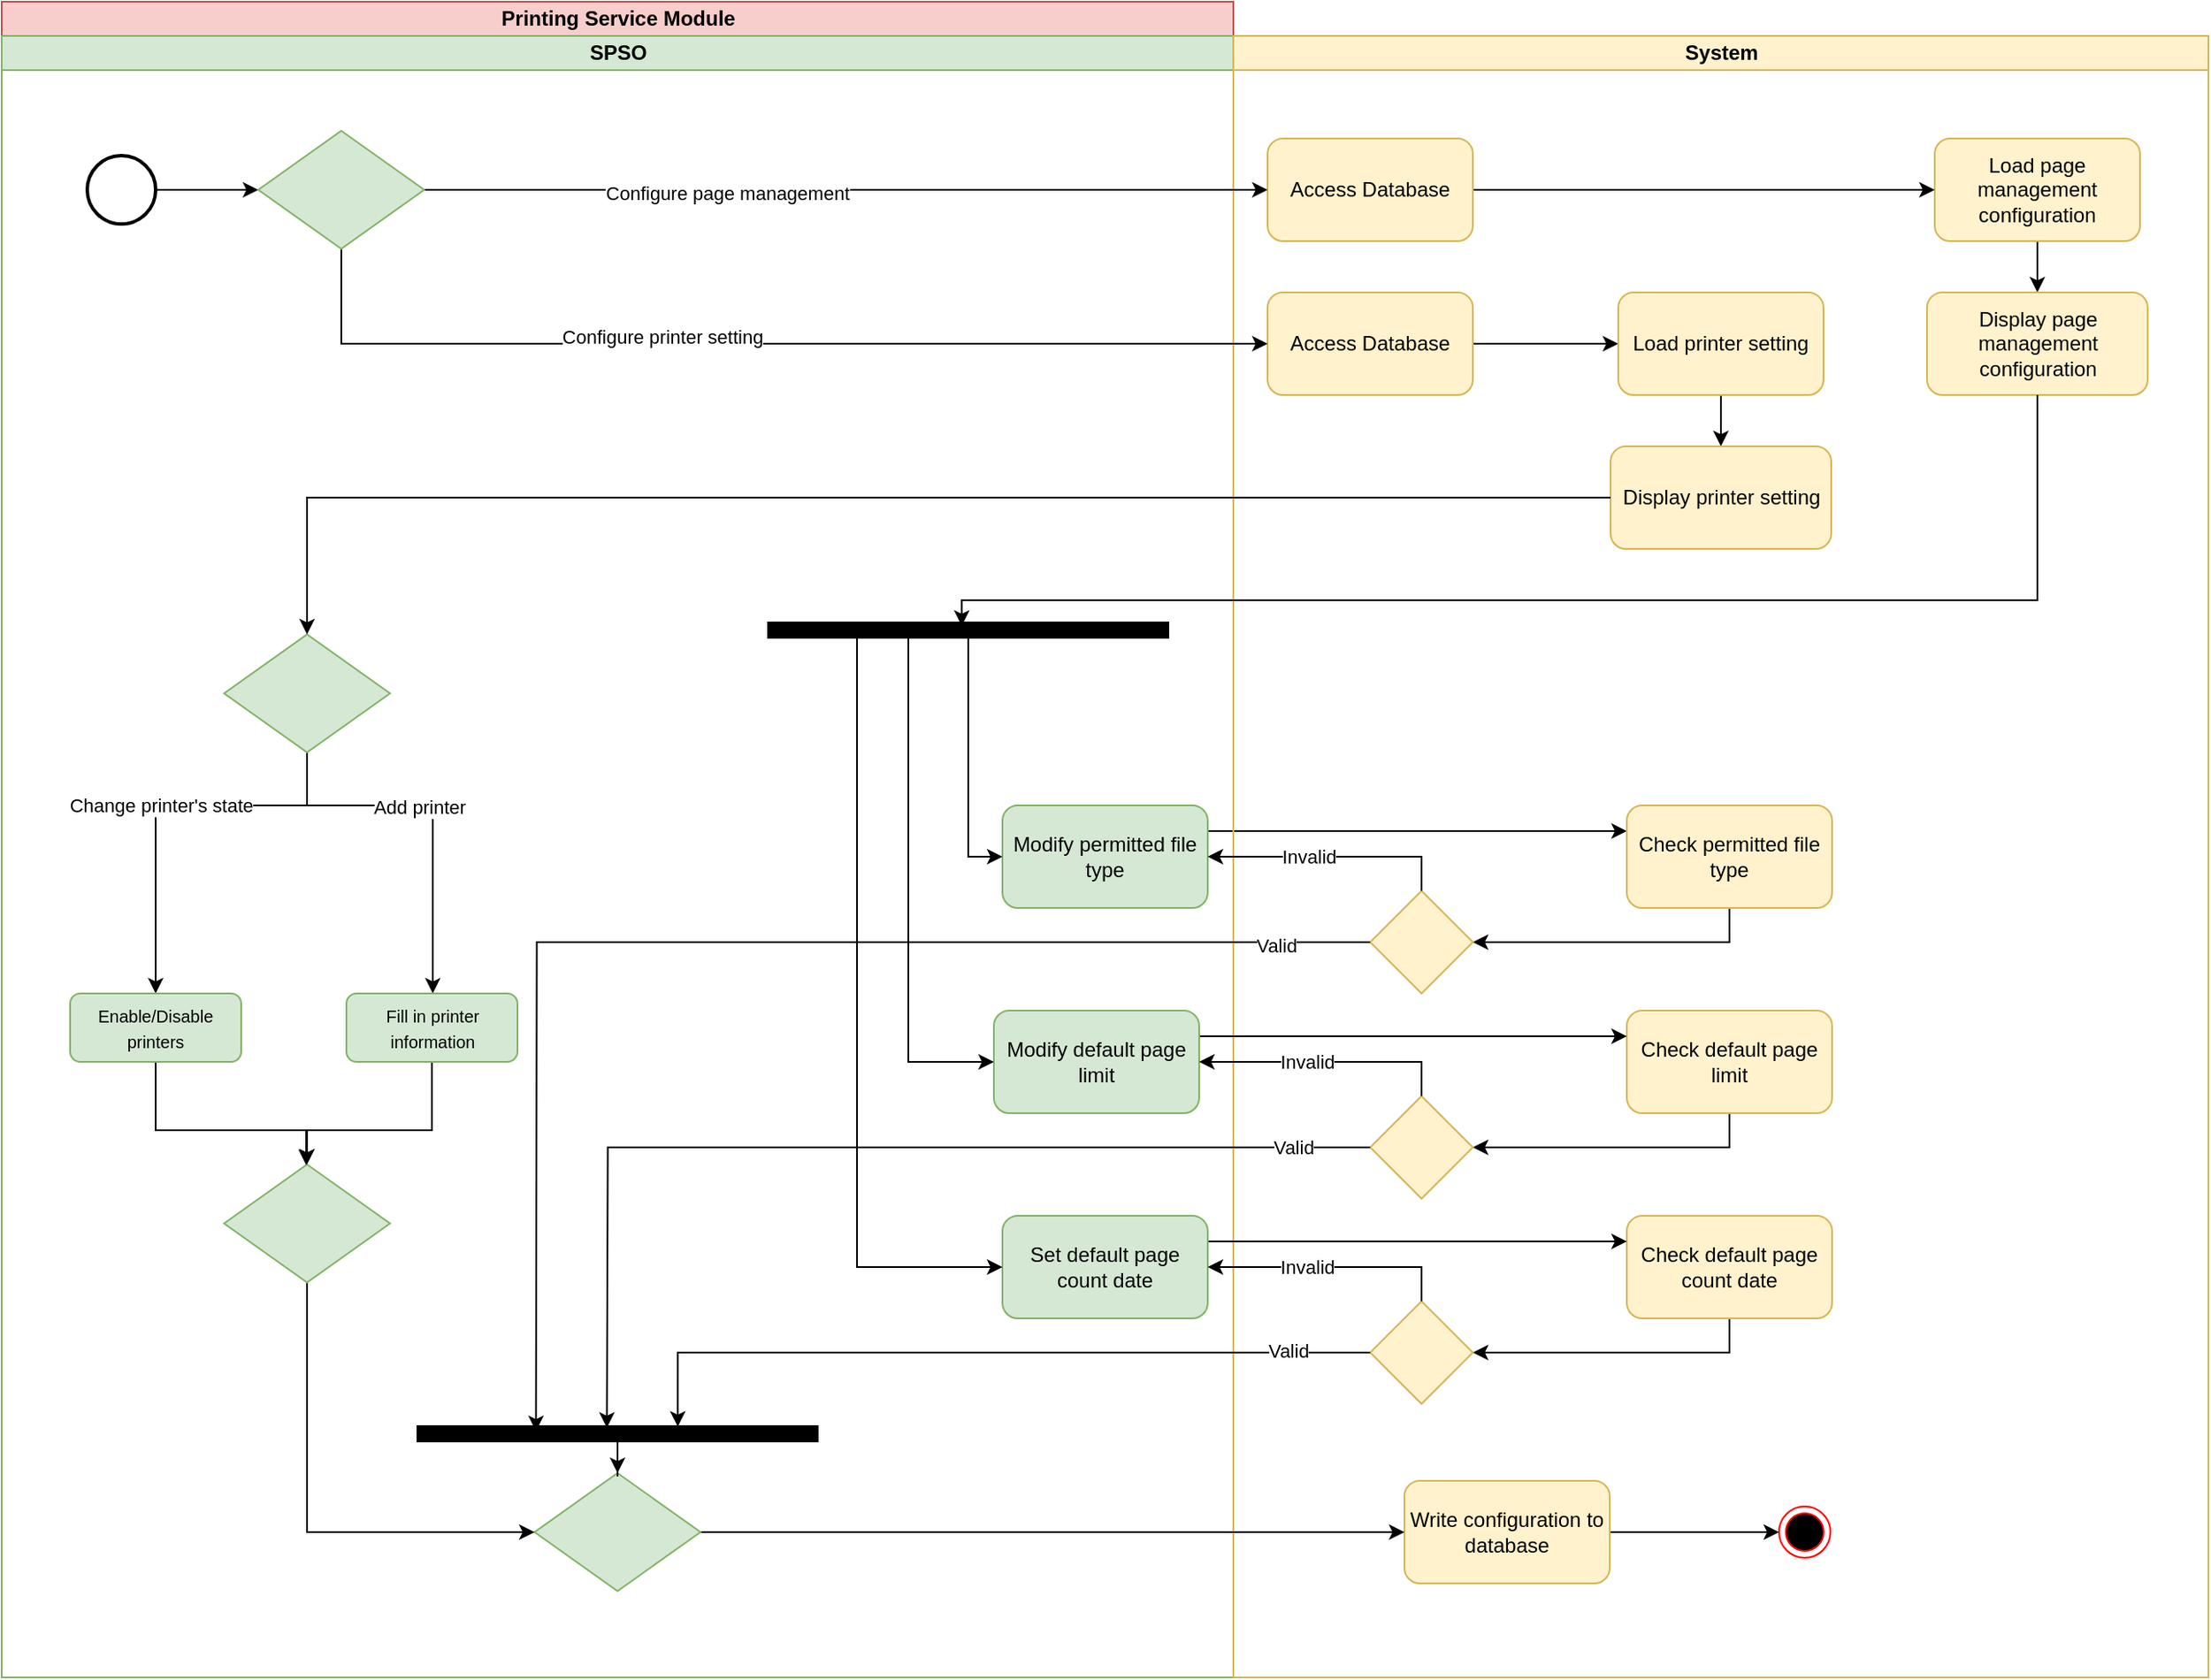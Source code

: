 <mxfile version="24.8.0">
  <diagram name="Trang-1" id="qYdHDgdT7YIJzH2iPkmO">
    <mxGraphModel grid="1" page="1" gridSize="10" guides="1" tooltips="1" connect="1" arrows="1" fold="1" pageScale="1" pageWidth="1169" pageHeight="1654" math="0" shadow="0">
      <root>
        <mxCell id="0" />
        <mxCell id="1" parent="0" />
        <mxCell id="Clpd8b-wndbgz31sYOKd-1" value="Printing Service Module" style="swimlane;childLayout=stackLayout;resizeParent=1;resizeParentMax=0;startSize=20;html=1;fillColor=#f8cecc;strokeColor=#b85450;movable=1;resizable=1;rotatable=1;deletable=1;editable=1;locked=0;connectable=1;" vertex="1" parent="1">
          <mxGeometry x="100" y="30" width="720" height="980" as="geometry" />
        </mxCell>
        <mxCell id="Clpd8b-wndbgz31sYOKd-2" value="SPSO" style="swimlane;startSize=20;html=1;fillColor=#d5e8d4;strokeColor=#82b366;" vertex="1" parent="Clpd8b-wndbgz31sYOKd-1">
          <mxGeometry y="20" width="720" height="960" as="geometry" />
        </mxCell>
        <mxCell id="RfpI-uVsLAy9JcA09GYh-4" style="edgeStyle=orthogonalEdgeStyle;rounded=0;orthogonalLoop=1;jettySize=auto;html=1;exitX=1;exitY=0.5;exitDx=0;exitDy=0;exitPerimeter=0;entryX=0;entryY=0.5;entryDx=0;entryDy=0;" edge="1" parent="Clpd8b-wndbgz31sYOKd-2" source="Clpd8b-wndbgz31sYOKd-9" target="RfpI-uVsLAy9JcA09GYh-2">
          <mxGeometry relative="1" as="geometry" />
        </mxCell>
        <mxCell id="Clpd8b-wndbgz31sYOKd-9" value="" style="strokeWidth=2;html=1;shape=mxgraph.flowchart.start_2;whiteSpace=wrap;" vertex="1" parent="Clpd8b-wndbgz31sYOKd-2">
          <mxGeometry x="50" y="70" width="40" height="40" as="geometry" />
        </mxCell>
        <mxCell id="HjXbo_scG7M9dPh9WjVH-2" style="edgeStyle=orthogonalEdgeStyle;rounded=0;orthogonalLoop=1;jettySize=auto;html=1;exitX=1;exitY=0.25;exitDx=0;exitDy=0;entryX=0;entryY=0.25;entryDx=0;entryDy=0;" edge="1" parent="Clpd8b-wndbgz31sYOKd-2" source="Clpd8b-wndbgz31sYOKd-20" target="Clpd8b-wndbgz31sYOKd-25">
          <mxGeometry relative="1" as="geometry" />
        </mxCell>
        <mxCell id="Clpd8b-wndbgz31sYOKd-20" value="Modify permitted file type" style="rounded=1;whiteSpace=wrap;html=1;fillColor=#d5e8d4;strokeColor=#82b366;" vertex="1" parent="Clpd8b-wndbgz31sYOKd-2">
          <mxGeometry x="585" y="450" width="120" height="60" as="geometry" />
        </mxCell>
        <mxCell id="wStZOU_0-VLJ0yjNXZzK-43" style="edgeStyle=orthogonalEdgeStyle;rounded=0;orthogonalLoop=1;jettySize=auto;html=1;entryX=0;entryY=0.5;entryDx=0;entryDy=0;" edge="1" parent="Clpd8b-wndbgz31sYOKd-2" source="wStZOU_0-VLJ0yjNXZzK-39" target="Clpd8b-wndbgz31sYOKd-20">
          <mxGeometry relative="1" as="geometry" />
        </mxCell>
        <mxCell id="wStZOU_0-VLJ0yjNXZzK-39" value="" style="html=1;points=[];perimeter=orthogonalPerimeter;fillColor=#000000;strokeColor=none;rotation=90;" vertex="1" parent="Clpd8b-wndbgz31sYOKd-2">
          <mxGeometry x="560" y="230" width="10" height="235" as="geometry" />
        </mxCell>
        <mxCell id="Clpd8b-wndbgz31sYOKd-3" value="System" style="swimlane;startSize=20;html=1;fillColor=#fff2cc;strokeColor=#d6b656;movable=1;resizable=1;rotatable=1;deletable=1;editable=1;locked=0;connectable=1;" vertex="1" parent="Clpd8b-wndbgz31sYOKd-2">
          <mxGeometry x="720" width="570" height="960" as="geometry" />
        </mxCell>
        <mxCell id="HjXbo_scG7M9dPh9WjVH-4" style="edgeStyle=orthogonalEdgeStyle;rounded=0;orthogonalLoop=1;jettySize=auto;html=1;exitX=0.5;exitY=1;exitDx=0;exitDy=0;entryX=1;entryY=0.5;entryDx=0;entryDy=0;" edge="1" parent="Clpd8b-wndbgz31sYOKd-3" source="Clpd8b-wndbgz31sYOKd-25" target="Clpd8b-wndbgz31sYOKd-31">
          <mxGeometry relative="1" as="geometry" />
        </mxCell>
        <mxCell id="Clpd8b-wndbgz31sYOKd-25" value="Check permitted file type" style="whiteSpace=wrap;html=1;fillColor=#fff2cc;strokeColor=#d6b656;rounded=1;" vertex="1" parent="Clpd8b-wndbgz31sYOKd-3">
          <mxGeometry x="230" y="450" width="120" height="60" as="geometry" />
        </mxCell>
        <mxCell id="Clpd8b-wndbgz31sYOKd-31" value="" style="rhombus;whiteSpace=wrap;html=1;fillColor=#fff2cc;strokeColor=#d6b656;" vertex="1" parent="Clpd8b-wndbgz31sYOKd-3">
          <mxGeometry x="80" y="500" width="60" height="60" as="geometry" />
        </mxCell>
        <mxCell id="HjXbo_scG7M9dPh9WjVH-57" style="edgeStyle=orthogonalEdgeStyle;rounded=0;orthogonalLoop=1;jettySize=auto;html=1;exitX=0.5;exitY=1;exitDx=0;exitDy=0;entryX=1;entryY=0.5;entryDx=0;entryDy=0;" edge="1" parent="Clpd8b-wndbgz31sYOKd-3" source="Clpd8b-wndbgz31sYOKd-39" target="Clpd8b-wndbgz31sYOKd-41">
          <mxGeometry relative="1" as="geometry" />
        </mxCell>
        <mxCell id="Clpd8b-wndbgz31sYOKd-39" value="Check default page limit" style="whiteSpace=wrap;html=1;fillColor=#fff2cc;strokeColor=#d6b656;rounded=1;" vertex="1" parent="Clpd8b-wndbgz31sYOKd-3">
          <mxGeometry x="230" y="570" width="120" height="60" as="geometry" />
        </mxCell>
        <mxCell id="Clpd8b-wndbgz31sYOKd-41" value="" style="rhombus;whiteSpace=wrap;html=1;fillColor=#fff2cc;strokeColor=#d6b656;" vertex="1" parent="Clpd8b-wndbgz31sYOKd-3">
          <mxGeometry x="80" y="620" width="60" height="60" as="geometry" />
        </mxCell>
        <mxCell id="HjXbo_scG7M9dPh9WjVH-63" style="edgeStyle=orthogonalEdgeStyle;rounded=0;orthogonalLoop=1;jettySize=auto;html=1;exitX=0.5;exitY=1;exitDx=0;exitDy=0;entryX=1;entryY=0.5;entryDx=0;entryDy=0;" edge="1" parent="Clpd8b-wndbgz31sYOKd-3" source="Clpd8b-wndbgz31sYOKd-45" target="HjXbo_scG7M9dPh9WjVH-55">
          <mxGeometry relative="1" as="geometry" />
        </mxCell>
        <mxCell id="Clpd8b-wndbgz31sYOKd-45" value="Check default page count date" style="rounded=1;whiteSpace=wrap;html=1;fillColor=#fff2cc;strokeColor=#d6b656;" vertex="1" parent="Clpd8b-wndbgz31sYOKd-3">
          <mxGeometry x="230" y="690" width="120" height="60" as="geometry" />
        </mxCell>
        <mxCell id="Clpd8b-wndbgz31sYOKd-65" value="" style="ellipse;html=1;shape=endState;fillColor=#000000;strokeColor=#ff0000;" vertex="1" parent="Clpd8b-wndbgz31sYOKd-3">
          <mxGeometry x="319" y="860" width="30" height="30" as="geometry" />
        </mxCell>
        <mxCell id="RfpI-uVsLAy9JcA09GYh-13" style="edgeStyle=orthogonalEdgeStyle;rounded=0;orthogonalLoop=1;jettySize=auto;html=1;exitX=0.5;exitY=1;exitDx=0;exitDy=0;" edge="1" parent="Clpd8b-wndbgz31sYOKd-3" source="Clpd8b-wndbgz31sYOKd-14" target="Clpd8b-wndbgz31sYOKd-16">
          <mxGeometry relative="1" as="geometry" />
        </mxCell>
        <mxCell id="Clpd8b-wndbgz31sYOKd-14" value="Load page management configuration" style="whiteSpace=wrap;html=1;fillColor=#fff2cc;strokeColor=#d6b656;rounded=1;" vertex="1" parent="Clpd8b-wndbgz31sYOKd-3">
          <mxGeometry x="410" y="60" width="120" height="60" as="geometry" />
        </mxCell>
        <mxCell id="Clpd8b-wndbgz31sYOKd-16" value="Display page management configuration" style="whiteSpace=wrap;html=1;fillColor=#fff2cc;strokeColor=#d6b656;rounded=1;" vertex="1" parent="Clpd8b-wndbgz31sYOKd-3">
          <mxGeometry x="405.5" y="150" width="129" height="60" as="geometry" />
        </mxCell>
        <mxCell id="2sal9zcushASOZDxKXo7-2" style="edgeStyle=orthogonalEdgeStyle;rounded=0;orthogonalLoop=1;jettySize=auto;html=1;entryX=0;entryY=0.5;entryDx=0;entryDy=0;" edge="1" parent="Clpd8b-wndbgz31sYOKd-3" source="Clpd8b-wndbgz31sYOKd-12" target="Clpd8b-wndbgz31sYOKd-14">
          <mxGeometry relative="1" as="geometry" />
        </mxCell>
        <mxCell id="Clpd8b-wndbgz31sYOKd-12" value="Access Database" style="whiteSpace=wrap;html=1;fillColor=#fff2cc;strokeColor=#d6b656;rounded=1;" vertex="1" parent="Clpd8b-wndbgz31sYOKd-3">
          <mxGeometry x="20" y="60" width="120" height="60" as="geometry" />
        </mxCell>
        <mxCell id="IX7jkM5UVLHKdg1a1L74-8" style="edgeStyle=orthogonalEdgeStyle;rounded=0;orthogonalLoop=1;jettySize=auto;html=1;entryX=0;entryY=0.5;entryDx=0;entryDy=0;" edge="1" parent="Clpd8b-wndbgz31sYOKd-3" source="IX7jkM5UVLHKdg1a1L74-7" target="Clpd8b-wndbgz31sYOKd-65">
          <mxGeometry relative="1" as="geometry" />
        </mxCell>
        <mxCell id="IX7jkM5UVLHKdg1a1L74-7" value="Write configuration to database" style="rounded=1;whiteSpace=wrap;html=1;fillColor=#fff2cc;strokeColor=#d6b656;" vertex="1" parent="Clpd8b-wndbgz31sYOKd-3">
          <mxGeometry x="100" y="845" width="120" height="60" as="geometry" />
        </mxCell>
        <mxCell id="HjXbo_scG7M9dPh9WjVH-55" value="" style="rhombus;whiteSpace=wrap;html=1;fillColor=#fff2cc;strokeColor=#d6b656;" vertex="1" parent="Clpd8b-wndbgz31sYOKd-3">
          <mxGeometry x="80" y="740" width="60" height="60" as="geometry" />
        </mxCell>
        <mxCell id="RfpI-uVsLAy9JcA09GYh-16" style="edgeStyle=orthogonalEdgeStyle;rounded=0;orthogonalLoop=1;jettySize=auto;html=1;exitX=1;exitY=0.5;exitDx=0;exitDy=0;entryX=0;entryY=0.5;entryDx=0;entryDy=0;" edge="1" parent="Clpd8b-wndbgz31sYOKd-3" source="RfpI-uVsLAy9JcA09GYh-9" target="RfpI-uVsLAy9JcA09GYh-12">
          <mxGeometry relative="1" as="geometry" />
        </mxCell>
        <mxCell id="RfpI-uVsLAy9JcA09GYh-9" value="Access Database" style="whiteSpace=wrap;html=1;fillColor=#fff2cc;strokeColor=#d6b656;rounded=1;" vertex="1" parent="Clpd8b-wndbgz31sYOKd-3">
          <mxGeometry x="20" y="150" width="120" height="60" as="geometry" />
        </mxCell>
        <mxCell id="RfpI-uVsLAy9JcA09GYh-17" style="edgeStyle=orthogonalEdgeStyle;rounded=0;orthogonalLoop=1;jettySize=auto;html=1;exitX=0.5;exitY=1;exitDx=0;exitDy=0;entryX=0.5;entryY=0;entryDx=0;entryDy=0;" edge="1" parent="Clpd8b-wndbgz31sYOKd-3" source="RfpI-uVsLAy9JcA09GYh-12" target="RfpI-uVsLAy9JcA09GYh-15">
          <mxGeometry relative="1" as="geometry" />
        </mxCell>
        <mxCell id="RfpI-uVsLAy9JcA09GYh-12" value="Load printer setting" style="whiteSpace=wrap;html=1;fillColor=#fff2cc;strokeColor=#d6b656;rounded=1;" vertex="1" parent="Clpd8b-wndbgz31sYOKd-3">
          <mxGeometry x="225" y="150" width="120" height="60" as="geometry" />
        </mxCell>
        <mxCell id="RfpI-uVsLAy9JcA09GYh-15" value="Display printer setting" style="whiteSpace=wrap;html=1;fillColor=#fff2cc;strokeColor=#d6b656;rounded=1;" vertex="1" parent="Clpd8b-wndbgz31sYOKd-3">
          <mxGeometry x="220.5" y="240" width="129" height="60" as="geometry" />
        </mxCell>
        <mxCell id="HjXbo_scG7M9dPh9WjVH-6" style="edgeStyle=orthogonalEdgeStyle;rounded=0;orthogonalLoop=1;jettySize=auto;html=1;exitX=0.5;exitY=0;exitDx=0;exitDy=0;entryX=1;entryY=0.5;entryDx=0;entryDy=0;" edge="1" parent="Clpd8b-wndbgz31sYOKd-2" source="Clpd8b-wndbgz31sYOKd-31" target="Clpd8b-wndbgz31sYOKd-20">
          <mxGeometry relative="1" as="geometry" />
        </mxCell>
        <mxCell id="HjXbo_scG7M9dPh9WjVH-9" value="Invalid" style="edgeLabel;html=1;align=center;verticalAlign=middle;resizable=0;points=[];" connectable="0" vertex="1" parent="HjXbo_scG7M9dPh9WjVH-6">
          <mxGeometry x="0.184" y="4" relative="1" as="geometry">
            <mxPoint y="-4" as="offset" />
          </mxGeometry>
        </mxCell>
        <mxCell id="HjXbo_scG7M9dPh9WjVH-8" style="edgeStyle=orthogonalEdgeStyle;rounded=0;orthogonalLoop=1;jettySize=auto;html=1;exitX=0;exitY=0.5;exitDx=0;exitDy=0;entryX=0.1;entryY=0.574;entryDx=0;entryDy=0;entryPerimeter=0;" edge="1" parent="Clpd8b-wndbgz31sYOKd-2" source="Clpd8b-wndbgz31sYOKd-31">
          <mxGeometry relative="1" as="geometry">
            <mxPoint x="312.31" y="816" as="targetPoint" />
          </mxGeometry>
        </mxCell>
        <mxCell id="HjXbo_scG7M9dPh9WjVH-10" value="Valid" style="edgeLabel;html=1;align=center;verticalAlign=middle;resizable=0;points=[];" connectable="0" vertex="1" parent="HjXbo_scG7M9dPh9WjVH-8">
          <mxGeometry x="-0.858" y="2" relative="1" as="geometry">
            <mxPoint as="offset" />
          </mxGeometry>
        </mxCell>
        <mxCell id="HjXbo_scG7M9dPh9WjVH-59" style="edgeStyle=orthogonalEdgeStyle;rounded=0;orthogonalLoop=1;jettySize=auto;html=1;exitX=0;exitY=0.5;exitDx=0;exitDy=0;entryX=-0.1;entryY=0.5;entryDx=0;entryDy=0;entryPerimeter=0;" edge="1" parent="Clpd8b-wndbgz31sYOKd-2" source="Clpd8b-wndbgz31sYOKd-41">
          <mxGeometry relative="1" as="geometry">
            <mxPoint x="353.75" y="814.0" as="targetPoint" />
          </mxGeometry>
        </mxCell>
        <mxCell id="HjXbo_scG7M9dPh9WjVH-61" value="Valid" style="edgeLabel;html=1;align=center;verticalAlign=middle;resizable=0;points=[];" connectable="0" vertex="1" parent="HjXbo_scG7M9dPh9WjVH-59">
          <mxGeometry x="-0.852" relative="1" as="geometry">
            <mxPoint as="offset" />
          </mxGeometry>
        </mxCell>
        <mxCell id="HjXbo_scG7M9dPh9WjVH-65" style="edgeStyle=orthogonalEdgeStyle;rounded=0;orthogonalLoop=1;jettySize=auto;html=1;exitX=0;exitY=0.5;exitDx=0;exitDy=0;entryX=-0.167;entryY=0.426;entryDx=0;entryDy=0;entryPerimeter=0;" edge="1" parent="Clpd8b-wndbgz31sYOKd-2" source="HjXbo_scG7M9dPh9WjVH-55">
          <mxGeometry relative="1" as="geometry">
            <Array as="points">
              <mxPoint x="395" y="770" />
            </Array>
            <mxPoint x="395.19" y="813.33" as="targetPoint" />
          </mxGeometry>
        </mxCell>
        <mxCell id="HjXbo_scG7M9dPh9WjVH-67" value="Valid" style="edgeLabel;html=1;align=center;verticalAlign=middle;resizable=0;points=[];" connectable="0" vertex="1" parent="HjXbo_scG7M9dPh9WjVH-65">
          <mxGeometry x="-0.786" y="-1" relative="1" as="geometry">
            <mxPoint as="offset" />
          </mxGeometry>
        </mxCell>
        <mxCell id="1GAHwHwpAydCrdzmzBCX-9" style="edgeStyle=orthogonalEdgeStyle;rounded=0;orthogonalLoop=1;jettySize=auto;html=1;exitX=1;exitY=0.5;exitDx=0;exitDy=0;" edge="1" parent="Clpd8b-wndbgz31sYOKd-2" source="1GAHwHwpAydCrdzmzBCX-5" target="IX7jkM5UVLHKdg1a1L74-7">
          <mxGeometry relative="1" as="geometry" />
        </mxCell>
        <mxCell id="1GAHwHwpAydCrdzmzBCX-5" value="" style="rhombus;whiteSpace=wrap;html=1;strokeColor=#82b366;fillColor=#d5e8d4;" vertex="1" parent="Clpd8b-wndbgz31sYOKd-2">
          <mxGeometry x="311.5" y="840.5" width="97" height="69" as="geometry" />
        </mxCell>
        <mxCell id="1GAHwHwpAydCrdzmzBCX-8" style="edgeStyle=orthogonalEdgeStyle;rounded=0;orthogonalLoop=1;jettySize=auto;html=1;" edge="1" parent="Clpd8b-wndbgz31sYOKd-2" source="1GAHwHwpAydCrdzmzBCX-7" target="1GAHwHwpAydCrdzmzBCX-5">
          <mxGeometry relative="1" as="geometry" />
        </mxCell>
        <mxCell id="1GAHwHwpAydCrdzmzBCX-7" value="" style="html=1;points=[];perimeter=orthogonalPerimeter;fillColor=#000000;strokeColor=none;rotation=90;" vertex="1" parent="Clpd8b-wndbgz31sYOKd-2">
          <mxGeometry x="355" y="700" width="10" height="235" as="geometry" />
        </mxCell>
        <mxCell id="7g1DFZTNd0cZX3wuo4VM-5" style="edgeStyle=orthogonalEdgeStyle;rounded=0;orthogonalLoop=1;jettySize=auto;html=1;exitX=0.5;exitY=1;exitDx=0;exitDy=0;" edge="1" parent="Clpd8b-wndbgz31sYOKd-2" source="7g1DFZTNd0cZX3wuo4VM-1" target="7g1DFZTNd0cZX3wuo4VM-3">
          <mxGeometry relative="1" as="geometry">
            <Array as="points">
              <mxPoint x="179" y="450" />
              <mxPoint x="252" y="450" />
            </Array>
            <mxPoint x="252" y="480" as="targetPoint" />
          </mxGeometry>
        </mxCell>
        <mxCell id="RfpI-uVsLAy9JcA09GYh-19" value="Add printer" style="edgeLabel;html=1;align=center;verticalAlign=middle;resizable=0;points=[];" connectable="0" vertex="1" parent="7g1DFZTNd0cZX3wuo4VM-5">
          <mxGeometry x="-0.107" y="-1" relative="1" as="geometry">
            <mxPoint as="offset" />
          </mxGeometry>
        </mxCell>
        <mxCell id="RfpI-uVsLAy9JcA09GYh-23" style="edgeStyle=orthogonalEdgeStyle;rounded=0;orthogonalLoop=1;jettySize=auto;html=1;exitX=0.5;exitY=1;exitDx=0;exitDy=0;" edge="1" parent="Clpd8b-wndbgz31sYOKd-2" source="7g1DFZTNd0cZX3wuo4VM-1" target="RfpI-uVsLAy9JcA09GYh-22">
          <mxGeometry relative="1" as="geometry">
            <Array as="points">
              <mxPoint x="178" y="450" />
              <mxPoint x="90" y="450" />
            </Array>
          </mxGeometry>
        </mxCell>
        <mxCell id="RfpI-uVsLAy9JcA09GYh-24" value="Change printer&#39;s state" style="edgeLabel;html=1;align=center;verticalAlign=middle;resizable=0;points=[];" connectable="0" vertex="1" parent="RfpI-uVsLAy9JcA09GYh-23">
          <mxGeometry x="0.017" relative="1" as="geometry">
            <mxPoint as="offset" />
          </mxGeometry>
        </mxCell>
        <mxCell id="7g1DFZTNd0cZX3wuo4VM-1" value="" style="rhombus;whiteSpace=wrap;html=1;strokeColor=#82b366;fillColor=#d5e8d4;" vertex="1" parent="Clpd8b-wndbgz31sYOKd-2">
          <mxGeometry x="130" y="350" width="97" height="69" as="geometry" />
        </mxCell>
        <mxCell id="7g1DFZTNd0cZX3wuo4VM-10" style="edgeStyle=orthogonalEdgeStyle;rounded=0;orthogonalLoop=1;jettySize=auto;html=1;exitX=0.5;exitY=1;exitDx=0;exitDy=0;entryX=0;entryY=0.5;entryDx=0;entryDy=0;" edge="1" parent="Clpd8b-wndbgz31sYOKd-2" source="7g1DFZTNd0cZX3wuo4VM-2" target="1GAHwHwpAydCrdzmzBCX-5">
          <mxGeometry relative="1" as="geometry" />
        </mxCell>
        <mxCell id="7g1DFZTNd0cZX3wuo4VM-2" value="" style="rhombus;whiteSpace=wrap;html=1;strokeColor=#82b366;fillColor=#d5e8d4;" vertex="1" parent="Clpd8b-wndbgz31sYOKd-2">
          <mxGeometry x="130" y="660" width="97" height="69" as="geometry" />
        </mxCell>
        <mxCell id="7g1DFZTNd0cZX3wuo4VM-9" style="edgeStyle=orthogonalEdgeStyle;rounded=0;orthogonalLoop=1;jettySize=auto;html=1;exitX=0.5;exitY=1;exitDx=0;exitDy=0;entryX=0.5;entryY=0;entryDx=0;entryDy=0;" edge="1" parent="Clpd8b-wndbgz31sYOKd-2" source="7g1DFZTNd0cZX3wuo4VM-3" target="7g1DFZTNd0cZX3wuo4VM-2">
          <mxGeometry relative="1" as="geometry">
            <Array as="points">
              <mxPoint x="252" y="640" />
              <mxPoint x="179" y="640" />
            </Array>
          </mxGeometry>
        </mxCell>
        <mxCell id="7g1DFZTNd0cZX3wuo4VM-3" value="&lt;font style=&quot;font-size: 10px;&quot;&gt;Fill in printer information&lt;/font&gt;" style="rounded=1;whiteSpace=wrap;html=1;fillColor=#d5e8d4;strokeColor=#82b366;" vertex="1" parent="Clpd8b-wndbgz31sYOKd-2">
          <mxGeometry x="201.5" y="560" width="100" height="40" as="geometry" />
        </mxCell>
        <mxCell id="RfpI-uVsLAy9JcA09GYh-7" style="edgeStyle=orthogonalEdgeStyle;rounded=0;orthogonalLoop=1;jettySize=auto;html=1;exitX=1;exitY=0.5;exitDx=0;exitDy=0;entryX=0;entryY=0.5;entryDx=0;entryDy=0;" edge="1" parent="Clpd8b-wndbgz31sYOKd-2" source="RfpI-uVsLAy9JcA09GYh-2" target="Clpd8b-wndbgz31sYOKd-12">
          <mxGeometry relative="1" as="geometry" />
        </mxCell>
        <mxCell id="RfpI-uVsLAy9JcA09GYh-8" value="Configure page management" style="edgeLabel;html=1;align=center;verticalAlign=middle;resizable=0;points=[];" connectable="0" vertex="1" parent="RfpI-uVsLAy9JcA09GYh-7">
          <mxGeometry x="-0.282" y="-2" relative="1" as="geometry">
            <mxPoint as="offset" />
          </mxGeometry>
        </mxCell>
        <mxCell id="RfpI-uVsLAy9JcA09GYh-11" style="edgeStyle=orthogonalEdgeStyle;rounded=0;orthogonalLoop=1;jettySize=auto;html=1;exitX=0.5;exitY=1;exitDx=0;exitDy=0;entryX=0;entryY=0.5;entryDx=0;entryDy=0;" edge="1" parent="Clpd8b-wndbgz31sYOKd-2" source="RfpI-uVsLAy9JcA09GYh-2" target="RfpI-uVsLAy9JcA09GYh-9">
          <mxGeometry relative="1" as="geometry" />
        </mxCell>
        <mxCell id="RfpI-uVsLAy9JcA09GYh-14" value="Configure printer setting" style="edgeLabel;html=1;align=center;verticalAlign=middle;resizable=0;points=[];" connectable="0" vertex="1" parent="RfpI-uVsLAy9JcA09GYh-11">
          <mxGeometry x="-0.186" y="4" relative="1" as="geometry">
            <mxPoint as="offset" />
          </mxGeometry>
        </mxCell>
        <mxCell id="RfpI-uVsLAy9JcA09GYh-2" value="" style="rhombus;whiteSpace=wrap;html=1;strokeColor=#82b366;fillColor=#d5e8d4;" vertex="1" parent="Clpd8b-wndbgz31sYOKd-2">
          <mxGeometry x="150" y="55.5" width="97" height="69" as="geometry" />
        </mxCell>
        <mxCell id="RfpI-uVsLAy9JcA09GYh-10" style="edgeStyle=orthogonalEdgeStyle;rounded=0;orthogonalLoop=1;jettySize=auto;html=1;exitX=0.5;exitY=1;exitDx=0;exitDy=0;entryX=0.25;entryY=0.516;entryDx=0;entryDy=0;entryPerimeter=0;" edge="1" parent="Clpd8b-wndbgz31sYOKd-2" source="Clpd8b-wndbgz31sYOKd-16" target="wStZOU_0-VLJ0yjNXZzK-39">
          <mxGeometry relative="1" as="geometry">
            <Array as="points">
              <mxPoint x="1190" y="330" />
              <mxPoint x="561" y="330" />
            </Array>
          </mxGeometry>
        </mxCell>
        <mxCell id="RfpI-uVsLAy9JcA09GYh-18" style="edgeStyle=orthogonalEdgeStyle;rounded=0;orthogonalLoop=1;jettySize=auto;html=1;exitX=0;exitY=0.5;exitDx=0;exitDy=0;" edge="1" parent="Clpd8b-wndbgz31sYOKd-2" source="RfpI-uVsLAy9JcA09GYh-15" target="7g1DFZTNd0cZX3wuo4VM-1">
          <mxGeometry relative="1" as="geometry" />
        </mxCell>
        <mxCell id="RfpI-uVsLAy9JcA09GYh-25" style="edgeStyle=orthogonalEdgeStyle;rounded=0;orthogonalLoop=1;jettySize=auto;html=1;exitX=0.5;exitY=1;exitDx=0;exitDy=0;" edge="1" parent="Clpd8b-wndbgz31sYOKd-2" source="RfpI-uVsLAy9JcA09GYh-22" target="7g1DFZTNd0cZX3wuo4VM-2">
          <mxGeometry relative="1" as="geometry">
            <Array as="points">
              <mxPoint x="90" y="640" />
              <mxPoint x="178" y="640" />
            </Array>
          </mxGeometry>
        </mxCell>
        <mxCell id="RfpI-uVsLAy9JcA09GYh-22" value="&lt;font style=&quot;font-size: 10px;&quot;&gt;Enable/Disable printers&lt;/font&gt;" style="rounded=1;whiteSpace=wrap;html=1;fillColor=#d5e8d4;strokeColor=#82b366;" vertex="1" parent="Clpd8b-wndbgz31sYOKd-2">
          <mxGeometry x="40" y="560" width="100" height="40" as="geometry" />
        </mxCell>
        <mxCell id="HjXbo_scG7M9dPh9WjVH-56" style="edgeStyle=orthogonalEdgeStyle;rounded=0;orthogonalLoop=1;jettySize=auto;html=1;exitX=1;exitY=0.25;exitDx=0;exitDy=0;entryX=0;entryY=0.25;entryDx=0;entryDy=0;" edge="1" parent="1" source="Clpd8b-wndbgz31sYOKd-35" target="Clpd8b-wndbgz31sYOKd-39">
          <mxGeometry relative="1" as="geometry" />
        </mxCell>
        <mxCell id="Clpd8b-wndbgz31sYOKd-35" value="Modify default page limit" style="rounded=1;whiteSpace=wrap;html=1;fillColor=#d5e8d4;strokeColor=#82b366;" vertex="1" parent="1">
          <mxGeometry x="680" y="620" width="120" height="60" as="geometry" />
        </mxCell>
        <mxCell id="wStZOU_0-VLJ0yjNXZzK-45" style="edgeStyle=orthogonalEdgeStyle;rounded=0;orthogonalLoop=1;jettySize=auto;html=1;entryX=0;entryY=0.5;entryDx=0;entryDy=0;" edge="1" parent="1" source="wStZOU_0-VLJ0yjNXZzK-39" target="Clpd8b-wndbgz31sYOKd-35">
          <mxGeometry relative="1" as="geometry">
            <Array as="points">
              <mxPoint x="630" y="462" />
              <mxPoint x="630" y="650" />
            </Array>
          </mxGeometry>
        </mxCell>
        <mxCell id="HjXbo_scG7M9dPh9WjVH-62" style="edgeStyle=orthogonalEdgeStyle;rounded=0;orthogonalLoop=1;jettySize=auto;html=1;exitX=1;exitY=0.25;exitDx=0;exitDy=0;entryX=0;entryY=0.25;entryDx=0;entryDy=0;" edge="1" parent="1" source="Clpd8b-wndbgz31sYOKd-38" target="Clpd8b-wndbgz31sYOKd-45">
          <mxGeometry relative="1" as="geometry" />
        </mxCell>
        <mxCell id="Clpd8b-wndbgz31sYOKd-38" value="Set default page count date" style="rounded=1;whiteSpace=wrap;html=1;fillColor=#d5e8d4;strokeColor=#82b366;" vertex="1" parent="1">
          <mxGeometry x="685" y="740" width="120" height="60" as="geometry" />
        </mxCell>
        <mxCell id="wStZOU_0-VLJ0yjNXZzK-46" style="edgeStyle=orthogonalEdgeStyle;rounded=0;orthogonalLoop=1;jettySize=auto;html=1;entryX=0;entryY=0.5;entryDx=0;entryDy=0;" edge="1" parent="1" source="wStZOU_0-VLJ0yjNXZzK-39" target="Clpd8b-wndbgz31sYOKd-38">
          <mxGeometry relative="1" as="geometry">
            <Array as="points">
              <mxPoint x="600" y="462" />
              <mxPoint x="600" y="770" />
            </Array>
          </mxGeometry>
        </mxCell>
        <mxCell id="HjXbo_scG7M9dPh9WjVH-58" style="edgeStyle=orthogonalEdgeStyle;rounded=0;orthogonalLoop=1;jettySize=auto;html=1;exitX=0.5;exitY=0;exitDx=0;exitDy=0;entryX=1;entryY=0.5;entryDx=0;entryDy=0;" edge="1" parent="1" source="Clpd8b-wndbgz31sYOKd-41" target="Clpd8b-wndbgz31sYOKd-35">
          <mxGeometry relative="1" as="geometry" />
        </mxCell>
        <mxCell id="HjXbo_scG7M9dPh9WjVH-60" value="Invalid" style="edgeLabel;html=1;align=center;verticalAlign=middle;resizable=0;points=[];" vertex="1" connectable="0" parent="HjXbo_scG7M9dPh9WjVH-58">
          <mxGeometry x="0.158" y="4" relative="1" as="geometry">
            <mxPoint y="-4" as="offset" />
          </mxGeometry>
        </mxCell>
        <mxCell id="HjXbo_scG7M9dPh9WjVH-64" style="edgeStyle=orthogonalEdgeStyle;rounded=0;orthogonalLoop=1;jettySize=auto;html=1;exitX=0.5;exitY=0;exitDx=0;exitDy=0;entryX=1;entryY=0.5;entryDx=0;entryDy=0;" edge="1" parent="1" source="HjXbo_scG7M9dPh9WjVH-55" target="Clpd8b-wndbgz31sYOKd-38">
          <mxGeometry relative="1" as="geometry">
            <Array as="points">
              <mxPoint x="930" y="770" />
            </Array>
          </mxGeometry>
        </mxCell>
        <mxCell id="HjXbo_scG7M9dPh9WjVH-66" value="Invalid" style="edgeLabel;html=1;align=center;verticalAlign=middle;resizable=0;points=[];" vertex="1" connectable="0" parent="HjXbo_scG7M9dPh9WjVH-64">
          <mxGeometry x="0.2" y="-1" relative="1" as="geometry">
            <mxPoint y="1" as="offset" />
          </mxGeometry>
        </mxCell>
      </root>
    </mxGraphModel>
  </diagram>
</mxfile>
